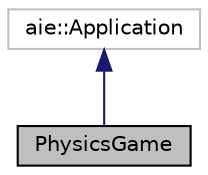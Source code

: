 digraph "PhysicsGame"
{
 // LATEX_PDF_SIZE
  edge [fontname="Helvetica",fontsize="10",labelfontname="Helvetica",labelfontsize="10"];
  node [fontname="Helvetica",fontsize="10",shape=record];
  Node1 [label="PhysicsGame",height=0.2,width=0.4,color="black", fillcolor="grey75", style="filled", fontcolor="black",tooltip="The class that manages the application window and game loop, along with scene selection and switching..."];
  Node2 -> Node1 [dir="back",color="midnightblue",fontsize="10",style="solid",fontname="Helvetica"];
  Node2 [label="aie::Application",height=0.2,width=0.4,color="grey75", fillcolor="white", style="filled",tooltip=" "];
}
